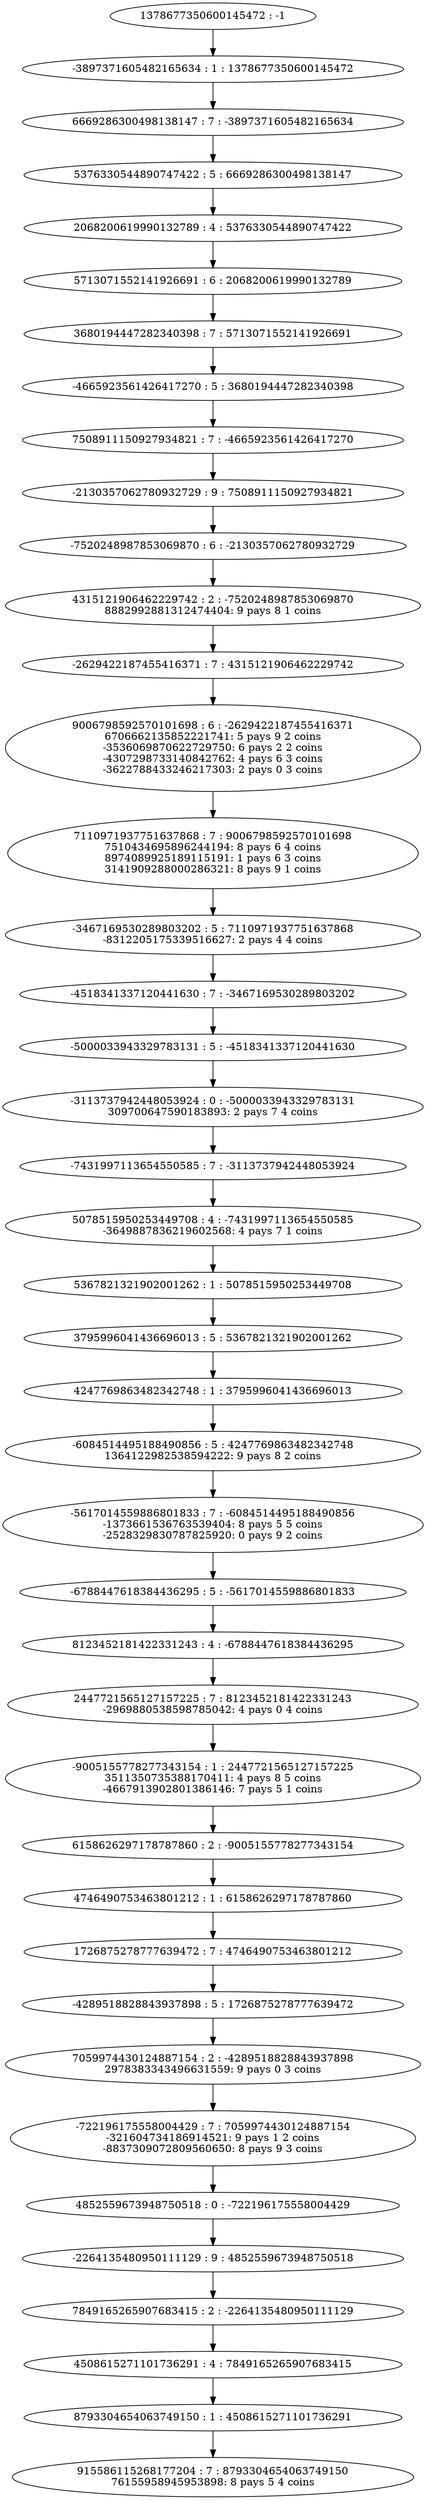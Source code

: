 digraph "plots_10_10.0_100.0_1000000.0_6000.0_2880000.0/tree_0_41.dot" {
	0 [label="1378677350600145472 : -1"]
	1 [label="-3897371605482165634 : 1 : 1378677350600145472
"]
	2 [label="6669286300498138147 : 7 : -3897371605482165634
"]
	3 [label="5376330544890747422 : 5 : 6669286300498138147
"]
	4 [label="2068200619990132789 : 4 : 5376330544890747422
"]
	5 [label="5713071552141926691 : 6 : 2068200619990132789
"]
	6 [label="3680194447282340398 : 7 : 5713071552141926691
"]
	7 [label="-4665923561426417270 : 5 : 3680194447282340398
"]
	8 [label="7508911150927934821 : 7 : -4665923561426417270
"]
	9 [label="-2130357062780932729 : 9 : 7508911150927934821
"]
	10 [label="-7520248987853069870 : 6 : -2130357062780932729
"]
	11 [label="4315121906462229742 : 2 : -7520248987853069870
8882992881312474404: 9 pays 8 1 coins
"]
	12 [label="-2629422187455416371 : 7 : 4315121906462229742
"]
	13 [label="9006798592570101698 : 6 : -2629422187455416371
6706662135852221741: 5 pays 9 2 coins
-3536069870622729750: 6 pays 2 2 coins
-4307298733140842762: 4 pays 6 3 coins
-3622788433246217303: 2 pays 0 3 coins
"]
	14 [label="7110971937751637868 : 7 : 9006798592570101698
7510434695896244194: 8 pays 6 4 coins
8974089925189115191: 1 pays 6 3 coins
3141909288000286321: 8 pays 9 1 coins
"]
	15 [label="-3467169530289803202 : 5 : 7110971937751637868
-8312205175339516627: 2 pays 4 4 coins
"]
	16 [label="-4518341337120441630 : 7 : -3467169530289803202
"]
	17 [label="-5000033943329783131 : 5 : -4518341337120441630
"]
	18 [label="-3113737942448053924 : 0 : -5000033943329783131
309700647590183893: 2 pays 7 4 coins
"]
	19 [label="-7431997113654550585 : 7 : -3113737942448053924
"]
	20 [label="5078515950253449708 : 4 : -7431997113654550585
-3649887836219602568: 4 pays 7 1 coins
"]
	21 [label="5367821321902001262 : 1 : 5078515950253449708
"]
	22 [label="3795996041436696013 : 5 : 5367821321902001262
"]
	23 [label="4247769863482342748 : 1 : 3795996041436696013
"]
	24 [label="-6084514495188490856 : 5 : 4247769863482342748
1364122982538594222: 9 pays 8 2 coins
"]
	25 [label="-5617014559886801833 : 7 : -6084514495188490856
-1373661536763539404: 8 pays 5 5 coins
-2528329830787825920: 0 pays 9 2 coins
"]
	26 [label="-6788447618384436295 : 5 : -5617014559886801833
"]
	27 [label="8123452181422331243 : 4 : -6788447618384436295
"]
	28 [label="2447721565127157225 : 7 : 8123452181422331243
-2969880538598785042: 4 pays 0 4 coins
"]
	29 [label="-9005155778277343154 : 1 : 2447721565127157225
3511350735388170411: 4 pays 8 5 coins
-4667913902801386146: 7 pays 5 1 coins
"]
	30 [label="6158626297178787860 : 2 : -9005155778277343154
"]
	31 [label="4746490753463801212 : 1 : 6158626297178787860
"]
	32 [label="1726875278777639472 : 7 : 4746490753463801212
"]
	33 [label="-4289518828843937898 : 5 : 1726875278777639472
"]
	34 [label="7059974430124887154 : 2 : -4289518828843937898
2978383343496631559: 9 pays 0 3 coins
"]
	35 [label="-722196175558004429 : 7 : 7059974430124887154
-321604734186914521: 9 pays 1 2 coins
-8837309072809560650: 8 pays 9 3 coins
"]
	36 [label="4852559673948750518 : 0 : -722196175558004429
"]
	37 [label="-2264135480950111129 : 9 : 4852559673948750518
"]
	38 [label="7849165265907683415 : 2 : -2264135480950111129
"]
	39 [label="4508615271101736291 : 4 : 7849165265907683415
"]
	40 [label="8793304654063749150 : 1 : 4508615271101736291
"]
	41 [label="915586115268177204 : 7 : 8793304654063749150
76155958945953898: 8 pays 5 4 coins
"]
	0 -> 1
	1 -> 2
	2 -> 3
	3 -> 4
	4 -> 5
	5 -> 6
	6 -> 7
	7 -> 8
	8 -> 9
	9 -> 10
	10 -> 11
	11 -> 12
	12 -> 13
	13 -> 14
	14 -> 15
	15 -> 16
	16 -> 17
	17 -> 18
	18 -> 19
	19 -> 20
	20 -> 21
	21 -> 22
	22 -> 23
	23 -> 24
	24 -> 25
	25 -> 26
	26 -> 27
	27 -> 28
	28 -> 29
	29 -> 30
	30 -> 31
	31 -> 32
	32 -> 33
	33 -> 34
	34 -> 35
	35 -> 36
	36 -> 37
	37 -> 38
	38 -> 39
	39 -> 40
	40 -> 41
}
